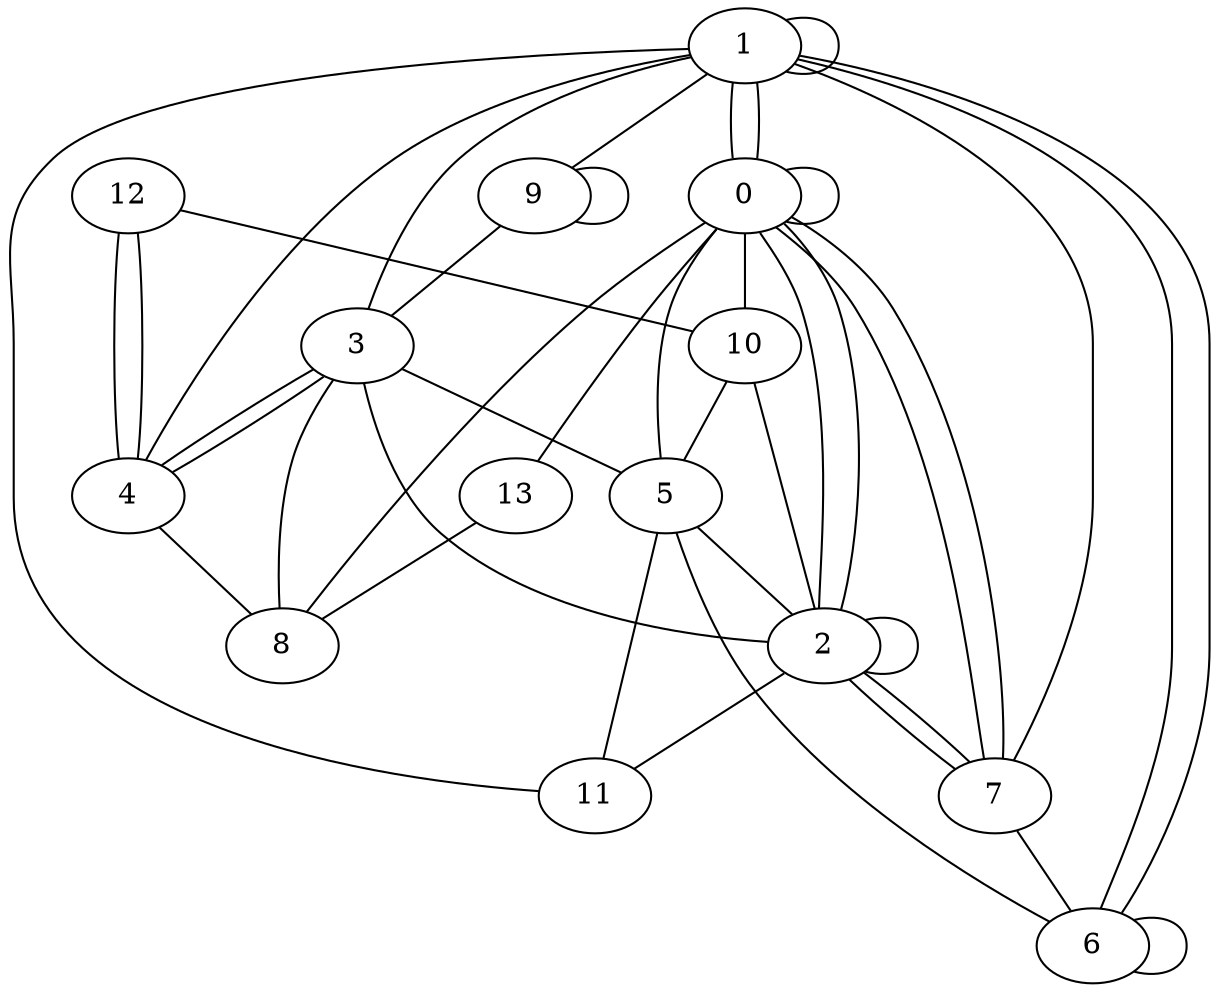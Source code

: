 graph G {
0;
1;
2;
3;
4;
5;
6;
7;
8;
9;
10;
11;
12;
13;
4--8 ;
1--11 ;
5--6 ;
1--1 ;
10--2 ;
5--2 ;
1--7 ;
10--5 ;
12--4 ;
1--0 ;
0--10 ;
7--6 ;
13--8 ;
2--7 ;
1--0 ;
2--2 ;
0--7 ;
0--5 ;
9--3 ;
2--7 ;
3--1 ;
3--4 ;
3--4 ;
0--7 ;
6--6 ;
3--8 ;
2--11 ;
12--10 ;
3--2 ;
3--5 ;
9--9 ;
2--0 ;
12--4 ;
4--1 ;
0--0 ;
5--11 ;
1--9 ;
0--13 ;
1--6 ;
0--8 ;
0--2 ;
1--6 ;
}
